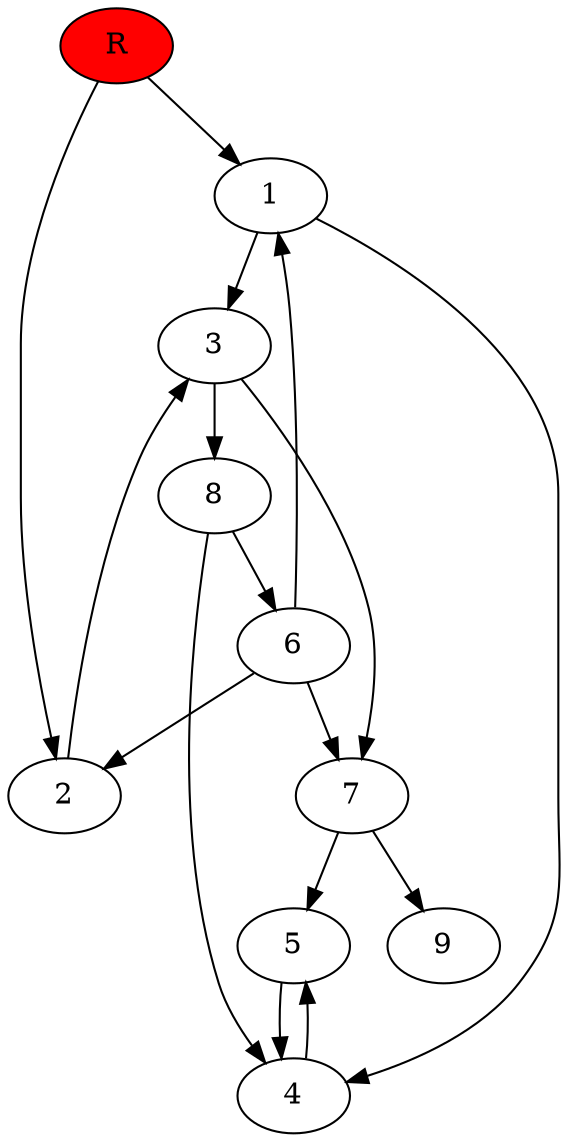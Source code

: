 digraph prb41679 {
	1
	2
	3
	4
	5
	6
	7
	8
	R [fillcolor="#ff0000" style=filled]
	1 -> 3
	1 -> 4
	2 -> 3
	3 -> 7
	3 -> 8
	4 -> 5
	5 -> 4
	6 -> 1
	6 -> 2
	6 -> 7
	7 -> 5
	7 -> 9
	8 -> 4
	8 -> 6
	R -> 1
	R -> 2
}
